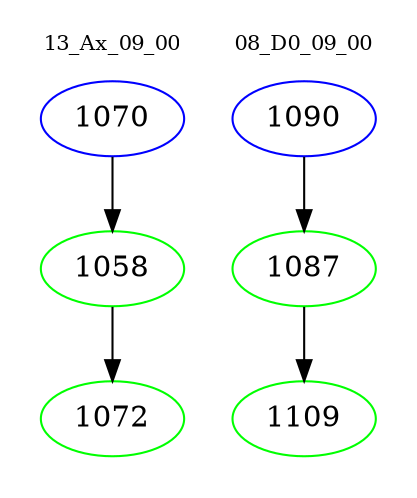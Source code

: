 digraph{
subgraph cluster_0 {
color = white
label = "13_Ax_09_00";
fontsize=10;
T0_1070 [label="1070", color="blue"]
T0_1070 -> T0_1058 [color="black"]
T0_1058 [label="1058", color="green"]
T0_1058 -> T0_1072 [color="black"]
T0_1072 [label="1072", color="green"]
}
subgraph cluster_1 {
color = white
label = "08_D0_09_00";
fontsize=10;
T1_1090 [label="1090", color="blue"]
T1_1090 -> T1_1087 [color="black"]
T1_1087 [label="1087", color="green"]
T1_1087 -> T1_1109 [color="black"]
T1_1109 [label="1109", color="green"]
}
}
